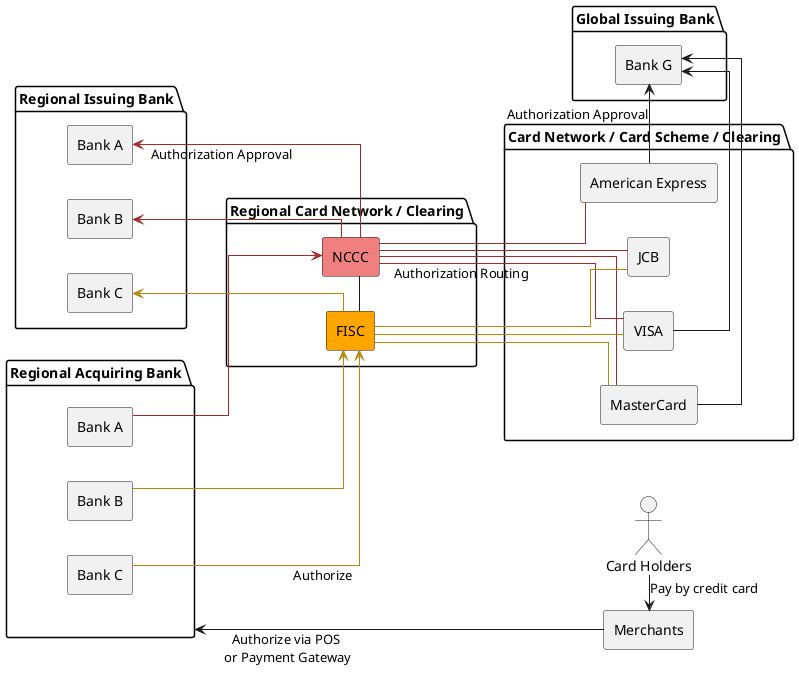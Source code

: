 @startuml
skinparam linetype polyline
skinparam linetype ortho
left to right direction

actor "Card Holders" as user
agent "Merchants" as merchant
package "Card Network / Card Scheme / Clearing" as ccnet {
  agent "VISA" as visa
  agent "MasterCard" as mc
  agent "JCB" as jcb
  agent "American Express" as axp
}
package "Regional Card Network / Clearing" as ccnet_local {
  agent "NCCC" as nccc #lightcoral
  agent "FISC" as fisc #orange
}
package "Global Issuing Bank" as issuer_global {
  agent "Bank G" as issuer_global_a
}
package "Regional Issuing Bank" as issuer_local {
  agent "Bank A" as issuer_a
  agent "Bank C" as issuer_b
  agent "Bank B" as issuer_c
}
package "Regional Acquiring Bank" as acquirer_local {
  agent "Bank A" as acquirer_a
  agent "Bank C" as acquirer_b
  agent "Bank B" as acquirer_c
}


merchant -up--> acquirer_local: Authorize via POS\n or Payment Gateway

nccc - fisc
nccc --[#brown] visa: Authorization Routing
nccc --[#brown] mc
nccc --[#brown] jcb
nccc --[#brown] axp
fisc --[#darkGoldenRod] visa
fisc --[#darkGoldenRod] mc
fisc -[#darkGoldenRod] jcb

issuer_a <--[#brown] nccc: Authorization Approval
acquirer_a --[#brown]> nccc
issuer_b <--[#darkGoldenRod] fisc
acquirer_b --[#darkGoldenRod]> fisc: Authorize
issuer_c <--[#brown] nccc
acquirer_c --[#darkGoldenRod]> fisc

issuer_global_a <-right- visa
issuer_global_a <-right- mc
issuer_global_a <-right- axp: Authorization Approval


user -right-> merchant: Pay by credit card 　
@enduml
